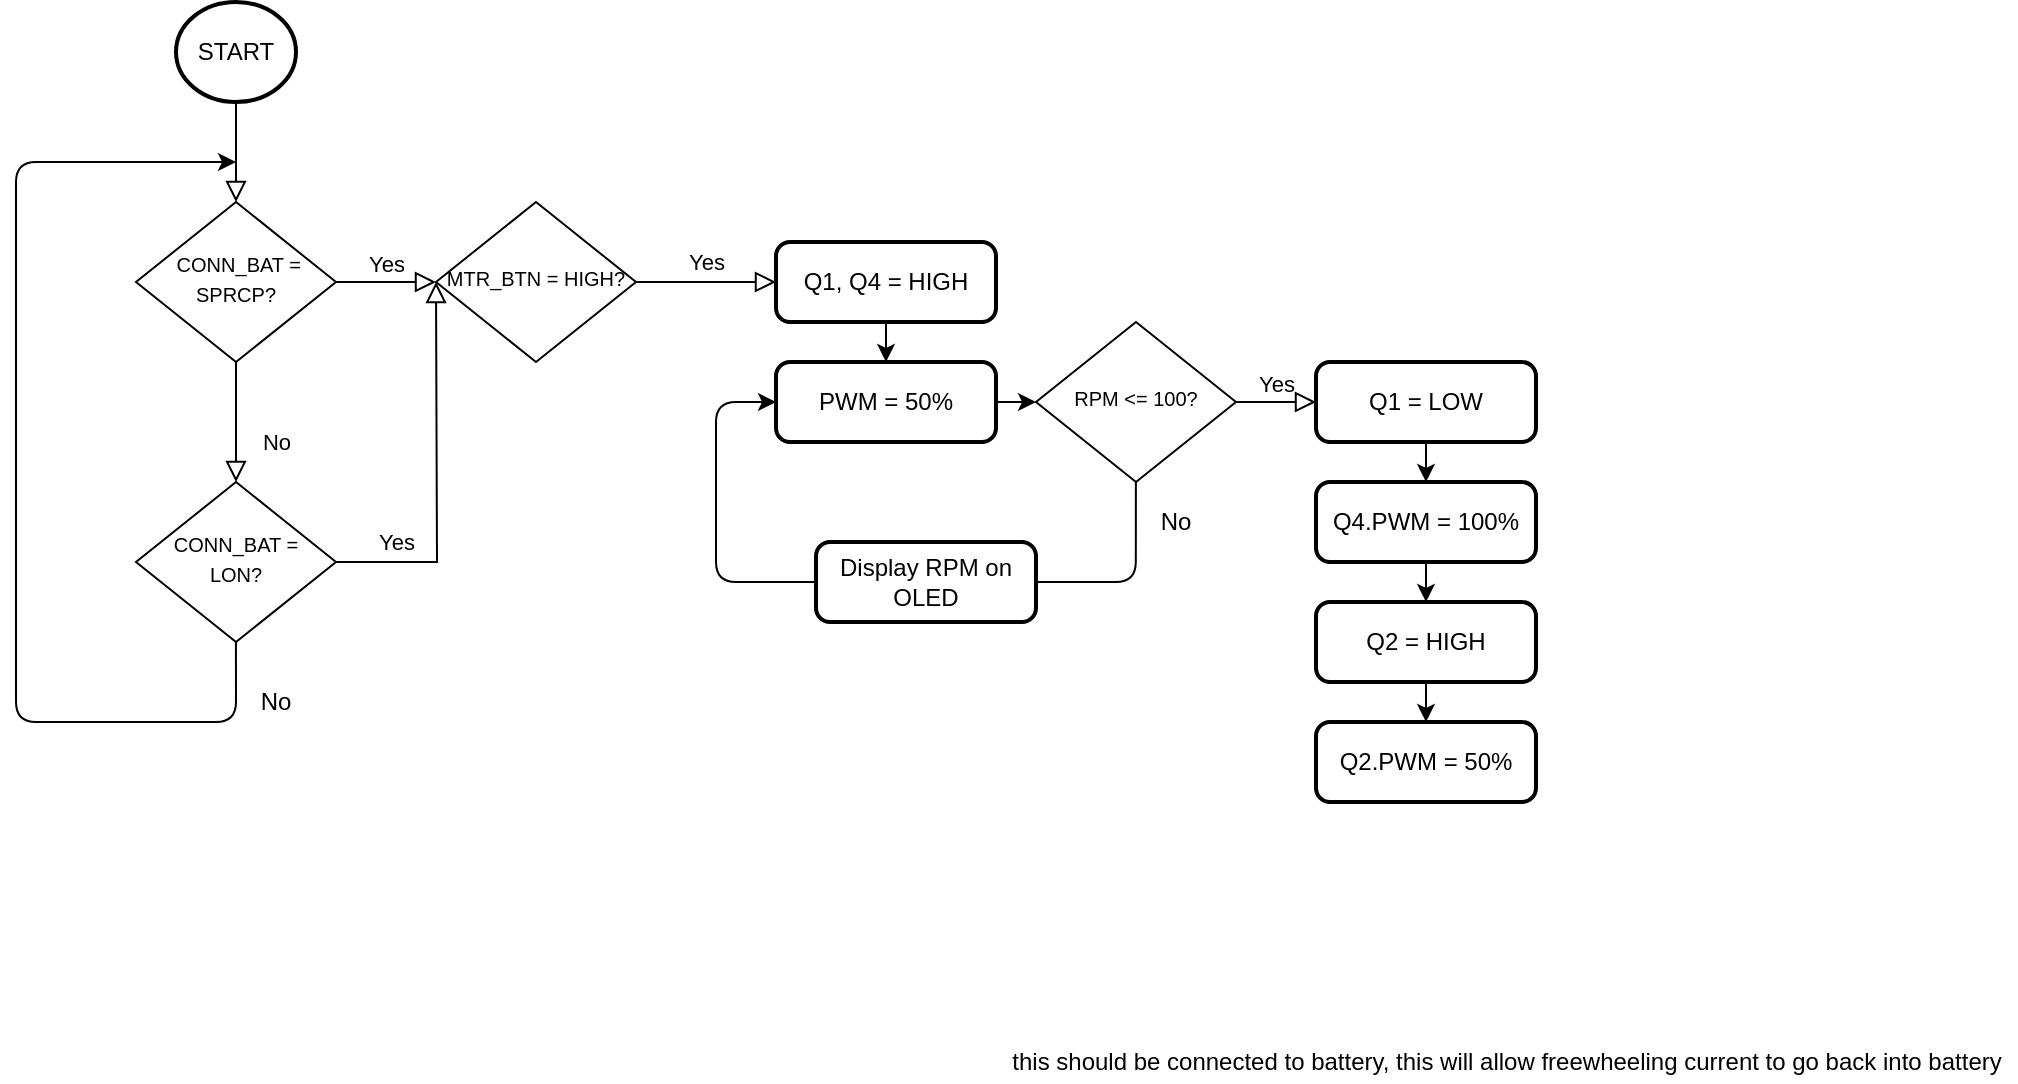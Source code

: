<mxfile version="13.9.7" type="device"><diagram id="C5RBs43oDa-KdzZeNtuy" name="Page-1"><mxGraphModel dx="981" dy="508" grid="1" gridSize="10" guides="1" tooltips="1" connect="1" arrows="1" fold="1" page="1" pageScale="1" pageWidth="3300" pageHeight="4681" math="0" shadow="0"><root><mxCell id="WIyWlLk6GJQsqaUBKTNV-0"/><mxCell id="WIyWlLk6GJQsqaUBKTNV-1" parent="WIyWlLk6GJQsqaUBKTNV-0"/><mxCell id="WIyWlLk6GJQsqaUBKTNV-2" value="" style="rounded=0;html=1;jettySize=auto;orthogonalLoop=1;fontSize=11;endArrow=block;endFill=0;endSize=8;strokeWidth=1;shadow=0;labelBackgroundColor=none;edgeStyle=orthogonalEdgeStyle;" parent="WIyWlLk6GJQsqaUBKTNV-1" edge="1"><mxGeometry relative="1" as="geometry"><mxPoint x="660" y="120" as="sourcePoint"/><mxPoint x="660" y="170" as="targetPoint"/></mxGeometry></mxCell><mxCell id="WIyWlLk6GJQsqaUBKTNV-9" value="Yes" style="edgeStyle=orthogonalEdgeStyle;rounded=0;html=1;jettySize=auto;orthogonalLoop=1;fontSize=11;endArrow=block;endFill=0;endSize=8;strokeWidth=1;shadow=0;labelBackgroundColor=none;entryX=0;entryY=0.5;entryDx=0;entryDy=0;" parent="WIyWlLk6GJQsqaUBKTNV-1" source="WIyWlLk6GJQsqaUBKTNV-10" target="xrHZQ7To0ypoSD0iSYB2-28" edge="1"><mxGeometry y="10" relative="1" as="geometry"><mxPoint as="offset"/><mxPoint x="910" y="210" as="targetPoint"/></mxGeometry></mxCell><mxCell id="WIyWlLk6GJQsqaUBKTNV-10" value="&lt;font style=&quot;font-size: 10px&quot;&gt;MTR_BTN = HIGH?&lt;/font&gt;" style="rhombus;whiteSpace=wrap;html=1;shadow=0;fontFamily=Helvetica;fontSize=12;align=center;strokeWidth=1;spacing=6;spacingTop=-4;" parent="WIyWlLk6GJQsqaUBKTNV-1" vertex="1"><mxGeometry x="760" y="170" width="100" height="80" as="geometry"/></mxCell><mxCell id="xrHZQ7To0ypoSD0iSYB2-5" value="No" style="rounded=0;html=1;jettySize=auto;orthogonalLoop=1;fontSize=11;endArrow=block;endFill=0;endSize=8;strokeWidth=1;shadow=0;labelBackgroundColor=none;edgeStyle=orthogonalEdgeStyle;" edge="1" parent="WIyWlLk6GJQsqaUBKTNV-1" source="xrHZQ7To0ypoSD0iSYB2-7"><mxGeometry x="0.333" y="20" relative="1" as="geometry"><mxPoint as="offset"/><mxPoint x="660" y="310" as="targetPoint"/></mxGeometry></mxCell><mxCell id="xrHZQ7To0ypoSD0iSYB2-6" value="Yes" style="edgeStyle=orthogonalEdgeStyle;rounded=0;html=1;jettySize=auto;orthogonalLoop=1;fontSize=11;endArrow=block;endFill=0;endSize=8;strokeWidth=1;shadow=0;labelBackgroundColor=none;" edge="1" parent="WIyWlLk6GJQsqaUBKTNV-1" source="xrHZQ7To0ypoSD0iSYB2-7"><mxGeometry y="10" relative="1" as="geometry"><mxPoint as="offset"/><mxPoint x="760" y="210" as="targetPoint"/></mxGeometry></mxCell><mxCell id="xrHZQ7To0ypoSD0iSYB2-7" value="&lt;font style=&quot;font-size: 10px&quot;&gt;&amp;nbsp;CONN_BAT = SPRCP?&lt;/font&gt;" style="rhombus;whiteSpace=wrap;html=1;shadow=0;fontFamily=Helvetica;fontSize=12;align=center;strokeWidth=1;spacing=6;spacingTop=-4;" vertex="1" parent="WIyWlLk6GJQsqaUBKTNV-1"><mxGeometry x="610" y="170" width="100" height="80" as="geometry"/></mxCell><mxCell id="xrHZQ7To0ypoSD0iSYB2-9" value="Yes" style="edgeStyle=orthogonalEdgeStyle;rounded=0;html=1;jettySize=auto;orthogonalLoop=1;fontSize=11;endArrow=block;endFill=0;endSize=8;strokeWidth=1;shadow=0;labelBackgroundColor=none;" edge="1" parent="WIyWlLk6GJQsqaUBKTNV-1" source="xrHZQ7To0ypoSD0iSYB2-10"><mxGeometry x="-0.684" y="10" relative="1" as="geometry"><mxPoint as="offset"/><mxPoint x="760" y="210" as="targetPoint"/></mxGeometry></mxCell><mxCell id="xrHZQ7To0ypoSD0iSYB2-10" value="&lt;span style=&quot;font-size: 10px&quot;&gt;CONN_BAT = LON?&lt;/span&gt;" style="rhombus;whiteSpace=wrap;html=1;shadow=0;fontFamily=Helvetica;fontSize=12;align=center;strokeWidth=1;spacing=6;spacingTop=-4;" vertex="1" parent="WIyWlLk6GJQsqaUBKTNV-1"><mxGeometry x="610" y="310" width="100" height="80" as="geometry"/></mxCell><mxCell id="xrHZQ7To0ypoSD0iSYB2-13" value="" style="edgeStyle=segmentEdgeStyle;endArrow=classic;html=1;" edge="1" parent="WIyWlLk6GJQsqaUBKTNV-1"><mxGeometry width="50" height="50" relative="1" as="geometry"><mxPoint x="659.97" y="390" as="sourcePoint"/><mxPoint x="660" y="150" as="targetPoint"/><Array as="points"><mxPoint x="660" y="430"/><mxPoint x="550" y="430"/><mxPoint x="550" y="150"/></Array></mxGeometry></mxCell><mxCell id="xrHZQ7To0ypoSD0iSYB2-17" value="No" style="text;html=1;strokeColor=none;fillColor=none;align=center;verticalAlign=middle;whiteSpace=wrap;rounded=0;" vertex="1" parent="WIyWlLk6GJQsqaUBKTNV-1"><mxGeometry x="660" y="410" width="40" height="20" as="geometry"/></mxCell><mxCell id="xrHZQ7To0ypoSD0iSYB2-22" value="START" style="strokeWidth=2;html=1;shape=mxgraph.flowchart.start_2;whiteSpace=wrap;" vertex="1" parent="WIyWlLk6GJQsqaUBKTNV-1"><mxGeometry x="630" y="70" width="60" height="50" as="geometry"/></mxCell><mxCell id="xrHZQ7To0ypoSD0iSYB2-25" value="" style="edgeStyle=segmentEdgeStyle;endArrow=classic;html=1;strokeColor=#FFFFFF;" edge="1" parent="WIyWlLk6GJQsqaUBKTNV-1"><mxGeometry width="50" height="50" relative="1" as="geometry"><mxPoint x="800" y="310" as="sourcePoint"/><mxPoint x="850" y="260" as="targetPoint"/></mxGeometry></mxCell><mxCell id="xrHZQ7To0ypoSD0iSYB2-46" value="" style="edgeStyle=orthogonalEdgeStyle;curved=1;orthogonalLoop=1;jettySize=auto;html=1;strokeColor=#000000;" edge="1" parent="WIyWlLk6GJQsqaUBKTNV-1" source="xrHZQ7To0ypoSD0iSYB2-28" target="xrHZQ7To0ypoSD0iSYB2-40"><mxGeometry relative="1" as="geometry"/></mxCell><mxCell id="xrHZQ7To0ypoSD0iSYB2-28" value="Q1, Q4 = HIGH" style="rounded=1;whiteSpace=wrap;html=1;absoluteArcSize=1;arcSize=14;strokeWidth=2;" vertex="1" parent="WIyWlLk6GJQsqaUBKTNV-1"><mxGeometry x="930" y="190" width="110" height="40" as="geometry"/></mxCell><mxCell id="xrHZQ7To0ypoSD0iSYB2-39" value="" style="edgeStyle=orthogonalEdgeStyle;curved=1;orthogonalLoop=1;jettySize=auto;html=1;strokeColor=#000000;" edge="1" parent="WIyWlLk6GJQsqaUBKTNV-1" source="xrHZQ7To0ypoSD0iSYB2-40" target="xrHZQ7To0ypoSD0iSYB2-42"><mxGeometry relative="1" as="geometry"/></mxCell><mxCell id="xrHZQ7To0ypoSD0iSYB2-40" value="PWM = 50%" style="rounded=1;whiteSpace=wrap;html=1;absoluteArcSize=1;arcSize=14;strokeWidth=2;" vertex="1" parent="WIyWlLk6GJQsqaUBKTNV-1"><mxGeometry x="930" y="250" width="110" height="40" as="geometry"/></mxCell><mxCell id="xrHZQ7To0ypoSD0iSYB2-41" value="Yes" style="edgeStyle=orthogonalEdgeStyle;rounded=0;html=1;jettySize=auto;orthogonalLoop=1;fontSize=11;endArrow=block;endFill=0;endSize=8;strokeWidth=1;shadow=0;labelBackgroundColor=none;" edge="1" parent="WIyWlLk6GJQsqaUBKTNV-1" source="xrHZQ7To0ypoSD0iSYB2-42"><mxGeometry y="10" relative="1" as="geometry"><mxPoint as="offset"/><mxPoint x="1200" y="270" as="targetPoint"/></mxGeometry></mxCell><mxCell id="xrHZQ7To0ypoSD0iSYB2-42" value="&lt;font style=&quot;font-size: 10px&quot;&gt;RPM &amp;lt;= 100?&lt;/font&gt;" style="rhombus;whiteSpace=wrap;html=1;shadow=0;fontFamily=Helvetica;fontSize=12;align=center;strokeWidth=1;spacing=6;spacingTop=-4;" vertex="1" parent="WIyWlLk6GJQsqaUBKTNV-1"><mxGeometry x="1060" y="230" width="100" height="80" as="geometry"/></mxCell><mxCell id="xrHZQ7To0ypoSD0iSYB2-43" value="" style="edgeStyle=segmentEdgeStyle;endArrow=classic;html=1;strokeColor=#000000;entryX=0;entryY=0.5;entryDx=0;entryDy=0;" edge="1" parent="WIyWlLk6GJQsqaUBKTNV-1" target="xrHZQ7To0ypoSD0iSYB2-40"><mxGeometry width="50" height="50" relative="1" as="geometry"><mxPoint x="1109.94" y="310" as="sourcePoint"/><mxPoint x="899.97" y="270" as="targetPoint"/><Array as="points"><mxPoint x="1110" y="360"/><mxPoint x="900" y="360"/><mxPoint x="900" y="270"/></Array></mxGeometry></mxCell><mxCell id="xrHZQ7To0ypoSD0iSYB2-44" value="No" style="text;html=1;strokeColor=none;fillColor=none;align=center;verticalAlign=middle;whiteSpace=wrap;rounded=0;" vertex="1" parent="WIyWlLk6GJQsqaUBKTNV-1"><mxGeometry x="1110" y="320" width="40" height="20" as="geometry"/></mxCell><mxCell id="xrHZQ7To0ypoSD0iSYB2-52" value="Display RPM on OLED" style="rounded=1;whiteSpace=wrap;html=1;absoluteArcSize=1;arcSize=14;strokeWidth=2;" vertex="1" parent="WIyWlLk6GJQsqaUBKTNV-1"><mxGeometry x="950" y="340" width="110" height="40" as="geometry"/></mxCell><mxCell id="xrHZQ7To0ypoSD0iSYB2-58" value="" style="edgeStyle=orthogonalEdgeStyle;curved=1;orthogonalLoop=1;jettySize=auto;html=1;strokeColor=#000000;" edge="1" parent="WIyWlLk6GJQsqaUBKTNV-1" source="xrHZQ7To0ypoSD0iSYB2-56"><mxGeometry relative="1" as="geometry"><mxPoint x="1255" y="310" as="targetPoint"/></mxGeometry></mxCell><mxCell id="xrHZQ7To0ypoSD0iSYB2-56" value="Q1 = LOW" style="rounded=1;whiteSpace=wrap;html=1;absoluteArcSize=1;arcSize=14;strokeWidth=2;" vertex="1" parent="WIyWlLk6GJQsqaUBKTNV-1"><mxGeometry x="1200" y="250" width="110" height="40" as="geometry"/></mxCell><mxCell id="xrHZQ7To0ypoSD0iSYB2-59" value="this should be connected to battery, this will allow freewheeling current to go back into battery" style="text;html=1;align=center;verticalAlign=middle;resizable=0;points=[];autosize=1;" vertex="1" parent="WIyWlLk6GJQsqaUBKTNV-1"><mxGeometry x="1040" y="590" width="510" height="20" as="geometry"/></mxCell><mxCell id="xrHZQ7To0ypoSD0iSYB2-66" value="" style="edgeStyle=orthogonalEdgeStyle;curved=1;orthogonalLoop=1;jettySize=auto;html=1;strokeColor=#000000;" edge="1" parent="WIyWlLk6GJQsqaUBKTNV-1" source="xrHZQ7To0ypoSD0iSYB2-63" target="xrHZQ7To0ypoSD0iSYB2-65"><mxGeometry relative="1" as="geometry"/></mxCell><mxCell id="xrHZQ7To0ypoSD0iSYB2-63" value="Q4.PWM = 100%" style="rounded=1;whiteSpace=wrap;html=1;absoluteArcSize=1;arcSize=14;strokeWidth=2;" vertex="1" parent="WIyWlLk6GJQsqaUBKTNV-1"><mxGeometry x="1200" y="310" width="110" height="40" as="geometry"/></mxCell><mxCell id="xrHZQ7To0ypoSD0iSYB2-70" value="" style="edgeStyle=orthogonalEdgeStyle;curved=1;orthogonalLoop=1;jettySize=auto;html=1;strokeColor=#000000;" edge="1" parent="WIyWlLk6GJQsqaUBKTNV-1" source="xrHZQ7To0ypoSD0iSYB2-65" target="xrHZQ7To0ypoSD0iSYB2-69"><mxGeometry relative="1" as="geometry"/></mxCell><mxCell id="xrHZQ7To0ypoSD0iSYB2-65" value="Q2 = HIGH" style="rounded=1;whiteSpace=wrap;html=1;absoluteArcSize=1;arcSize=14;strokeWidth=2;" vertex="1" parent="WIyWlLk6GJQsqaUBKTNV-1"><mxGeometry x="1200" y="370" width="110" height="40" as="geometry"/></mxCell><mxCell id="xrHZQ7To0ypoSD0iSYB2-69" value="Q2.PWM = 50%" style="rounded=1;whiteSpace=wrap;html=1;absoluteArcSize=1;arcSize=14;strokeWidth=2;" vertex="1" parent="WIyWlLk6GJQsqaUBKTNV-1"><mxGeometry x="1200" y="430" width="110" height="40" as="geometry"/></mxCell></root></mxGraphModel></diagram></mxfile>